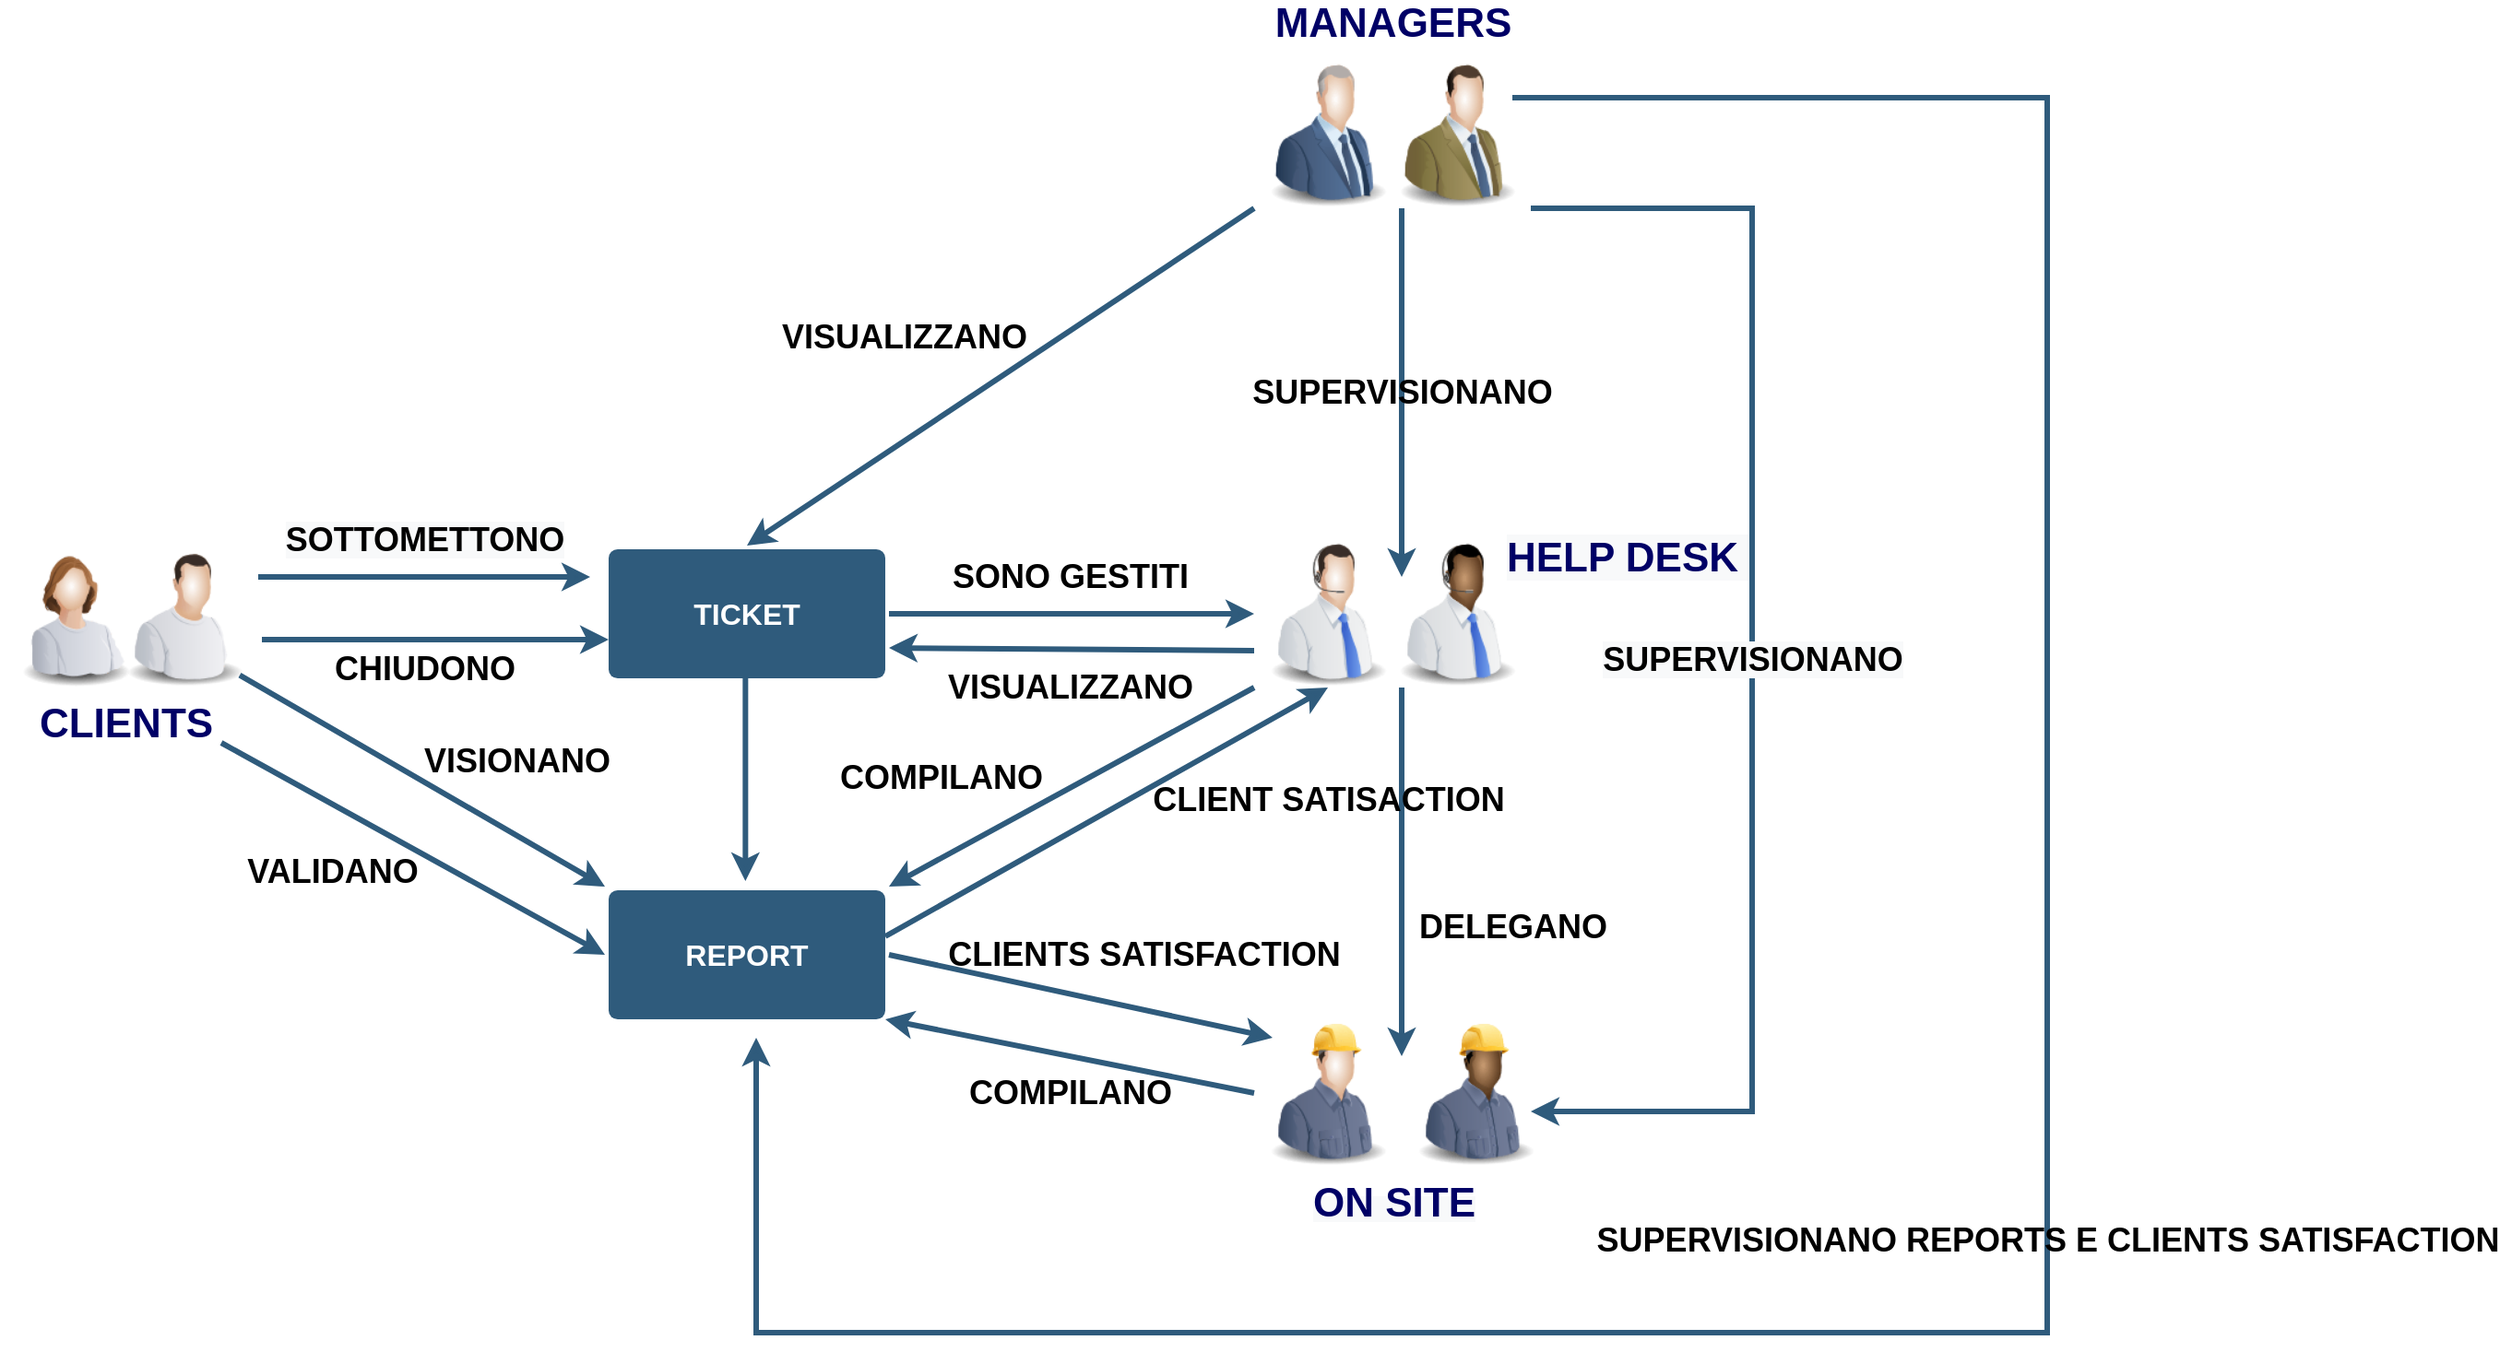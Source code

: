 <mxfile version="13.2.3" type="device"><diagram id="6a731a19-8d31-9384-78a2-239565b7b9f0" name="Page-1"><mxGraphModel dx="1483" dy="783" grid="1" gridSize="10" guides="1" tooltips="1" connect="1" arrows="1" fold="1" page="1" pageScale="1" pageWidth="1169" pageHeight="827" background="#ffffff" math="0" shadow="0"><root><mxCell id="0"/><mxCell id="1" parent="0"/><mxCell id="1746" value="&lt;font style=&quot;font-size: 18px&quot;&gt;SONO GESTITI&lt;/font&gt;" style="edgeStyle=none;rounded=0;jumpStyle=none;html=1;shadow=0;labelBackgroundColor=none;startArrow=none;startFill=0;endArrow=classic;endFill=1;jettySize=auto;orthogonalLoop=1;strokeColor=#2F5B7C;strokeWidth=3;fontFamily=Helvetica;fontSize=16;fontColor=#000000;spacing=5;fontStyle=1" parent="1" source="1749" edge="1"><mxGeometry x="-0.01" y="20" relative="1" as="geometry"><mxPoint x="840" y="400" as="targetPoint"/><mxPoint as="offset"/></mxGeometry></mxCell><mxCell id="1747" value="&lt;font style=&quot;font-size: 18px&quot; color=&quot;#000000&quot;&gt;&lt;b&gt;DELEGANO&lt;/b&gt;&lt;/font&gt;" style="edgeStyle=orthogonalEdgeStyle;rounded=0;jumpStyle=none;html=1;shadow=0;labelBackgroundColor=none;startArrow=none;startFill=0;endArrow=classic;endFill=1;jettySize=auto;orthogonalLoop=1;strokeColor=#2F5B7C;strokeWidth=3;fontFamily=Helvetica;fontSize=16;fontColor=#23445D;spacing=5;exitX=1;exitY=1;exitDx=0;exitDy=0;entryX=0;entryY=0.25;entryDx=0;entryDy=0;" parent="1" source="XkmuhyPtHSmAY-7Y7ESv-1782" target="XkmuhyPtHSmAY-7Y7ESv-1788" edge="1"><mxGeometry x="0.5" y="63" relative="1" as="geometry"><mxPoint x="570" y="568.5" as="targetPoint"/><Array as="points"><mxPoint x="920" y="590"/><mxPoint x="920" y="590"/></Array><mxPoint x="-3" y="-20" as="offset"/></mxGeometry></mxCell><mxCell id="1748" value="&#10;&#10;&lt;b style=&quot;color: rgb(0, 0, 0); font-family: helvetica; font-size: 18px; font-style: normal; letter-spacing: normal; text-align: center; text-indent: 0px; text-transform: none; word-spacing: 0px; background-color: rgb(248, 249, 250);&quot;&gt;SOTTOMETTONO&lt;/b&gt;&#10;&#10;" style="edgeStyle=none;rounded=0;jumpStyle=none;html=1;shadow=0;labelBackgroundColor=none;startArrow=none;startFill=0;endArrow=classic;endFill=1;jettySize=auto;orthogonalLoop=1;strokeColor=#2F5B7C;strokeWidth=3;fontFamily=Helvetica;fontSize=16;fontColor=#23445D;spacing=5;exitX=1;exitY=0.25;exitDx=0;exitDy=0;" parent="1" source="XkmuhyPtHSmAY-7Y7ESv-1785" edge="1"><mxGeometry y="20" relative="1" as="geometry"><mxPoint x="480" y="380" as="targetPoint"/><mxPoint as="offset"/></mxGeometry></mxCell><mxCell id="1749" value="TICKET" style="rounded=1;whiteSpace=wrap;html=1;shadow=0;labelBackgroundColor=none;strokeColor=none;strokeWidth=3;fillColor=#2F5B7C;fontFamily=Helvetica;fontSize=16;fontColor=#FFFFFF;align=center;fontStyle=1;spacing=5;arcSize=7;perimeterSpacing=2;" parent="1" vertex="1"><mxGeometry x="490" y="365" width="150" height="70" as="geometry"/></mxCell><mxCell id="1750" value="" style="edgeStyle=none;rounded=1;jumpStyle=none;html=1;shadow=0;labelBackgroundColor=none;startArrow=none;startFill=0;jettySize=auto;orthogonalLoop=1;strokeColor=#E85642;strokeWidth=3;fontFamily=Helvetica;fontSize=14;fontColor=#FFFFFF;spacing=5;fontStyle=1;fillColor=#b0e3e6;" parent="1" edge="1"><mxGeometry relative="1" as="geometry"><mxPoint x="253.359" y="383.5" as="sourcePoint"/></mxGeometry></mxCell><mxCell id="1751" value="" style="edgeStyle=none;rounded=1;jumpStyle=none;html=1;shadow=0;labelBackgroundColor=none;startArrow=none;startFill=0;jettySize=auto;orthogonalLoop=1;strokeColor=#E85642;strokeWidth=3;fontFamily=Helvetica;fontSize=14;fontColor=#FFFFFF;spacing=5;fontStyle=1;fillColor=#b0e3e6;" parent="1" edge="1"><mxGeometry relative="1" as="geometry"><mxPoint x="213" y="415.5" as="sourcePoint"/></mxGeometry></mxCell><mxCell id="1752" value="" style="edgeStyle=none;rounded=1;jumpStyle=none;html=1;shadow=0;labelBackgroundColor=none;startArrow=none;startFill=0;jettySize=auto;orthogonalLoop=1;strokeColor=#E85642;strokeWidth=3;fontFamily=Helvetica;fontSize=14;fontColor=#FFFFFF;spacing=5;fontStyle=1;fillColor=#b0e3e6;" parent="1" edge="1"><mxGeometry relative="1" as="geometry"><mxPoint x="249.664" y="447.5" as="sourcePoint"/></mxGeometry></mxCell><mxCell id="1757" value="" style="edgeStyle=none;rounded=0;jumpStyle=none;html=1;shadow=0;labelBackgroundColor=none;startArrow=none;startFill=0;endArrow=classic;endFill=1;jettySize=auto;orthogonalLoop=1;strokeColor=#1699D3;strokeWidth=3;fontFamily=Helvetica;fontSize=14;fontColor=#FFFFFF;spacing=5;" parent="1" edge="1"><mxGeometry relative="1" as="geometry"><mxPoint x="493" y="631.3" as="sourcePoint"/></mxGeometry></mxCell><mxCell id="1758" value="" style="edgeStyle=none;rounded=0;jumpStyle=none;html=1;shadow=0;labelBackgroundColor=none;startArrow=none;startFill=0;endArrow=classic;endFill=1;jettySize=auto;orthogonalLoop=1;strokeColor=#1699D3;strokeWidth=3;fontFamily=Helvetica;fontSize=14;fontColor=#FFFFFF;spacing=5;" parent="1" edge="1"><mxGeometry relative="1" as="geometry"><mxPoint x="570" y="632.5" as="sourcePoint"/></mxGeometry></mxCell><mxCell id="1759" value="" style="edgeStyle=none;rounded=0;jumpStyle=none;html=1;shadow=0;labelBackgroundColor=none;startArrow=none;startFill=0;endArrow=classic;endFill=1;jettySize=auto;orthogonalLoop=1;strokeColor=#1699D3;strokeWidth=3;fontFamily=Helvetica;fontSize=14;fontColor=#FFFFFF;spacing=5;" parent="1" edge="1"><mxGeometry relative="1" as="geometry"><mxPoint x="647" y="631.3" as="sourcePoint"/></mxGeometry></mxCell><mxCell id="1773" value="" style="edgeStyle=none;rounded=1;jumpStyle=none;html=1;shadow=0;labelBackgroundColor=none;startArrow=none;startFill=0;jettySize=auto;orthogonalLoop=1;strokeColor=#12AAB5;strokeWidth=3;fontFamily=Helvetica;fontSize=14;fontColor=#FFFFFF;spacing=5;fontStyle=1;fillColor=#b0e3e6;" parent="1" edge="1"><mxGeometry relative="1" as="geometry"><mxPoint x="888.417" y="447.5" as="sourcePoint"/></mxGeometry></mxCell><mxCell id="1775" value="" style="edgeStyle=none;rounded=1;jumpStyle=none;html=1;shadow=0;labelBackgroundColor=none;startArrow=none;startFill=0;jettySize=auto;orthogonalLoop=1;strokeColor=#12AAB5;strokeWidth=3;fontFamily=Helvetica;fontSize=14;fontColor=#FFFFFF;spacing=5;fontStyle=1;fillColor=#b0e3e6;" parent="1" edge="1"><mxGeometry relative="1" as="geometry"><mxPoint x="947" y="433.467" as="sourcePoint"/></mxGeometry></mxCell><mxCell id="1777" value="" style="edgeStyle=none;rounded=1;jumpStyle=none;html=1;shadow=0;labelBackgroundColor=none;startArrow=none;startFill=0;jettySize=auto;orthogonalLoop=1;strokeColor=#12AAB5;strokeWidth=3;fontFamily=Helvetica;fontSize=14;fontColor=#FFFFFF;spacing=5;fontStyle=1;fillColor=#b0e3e6;" parent="1" edge="1"><mxGeometry relative="1" as="geometry"><mxPoint x="947" y="393.133" as="sourcePoint"/></mxGeometry></mxCell><mxCell id="1779" value="" style="edgeStyle=none;rounded=1;jumpStyle=none;html=1;shadow=0;labelBackgroundColor=none;startArrow=none;startFill=0;jettySize=auto;orthogonalLoop=1;strokeColor=#12AAB5;strokeWidth=3;fontFamily=Helvetica;fontSize=14;fontColor=#FFFFFF;spacing=5;fontStyle=1;fillColor=#b0e3e6;" parent="1" edge="1"><mxGeometry relative="1" as="geometry"><mxPoint x="888.156" y="383.5" as="sourcePoint"/></mxGeometry></mxCell><mxCell id="XkmuhyPtHSmAY-7Y7ESv-1779" value="" style="image;html=1;labelBackgroundColor=#ffffff;image=img/lib/clip_art/people/Suit_Man_Blue_128x128.png" parent="1" vertex="1"><mxGeometry x="840" y="100" width="80" height="80" as="geometry"/></mxCell><mxCell id="XkmuhyPtHSmAY-7Y7ESv-1781" value="" style="image;html=1;labelBackgroundColor=#ffffff;image=img/lib/clip_art/people/Telesales_Man_Black_128x128.png" parent="1" vertex="1"><mxGeometry x="910" y="360" width="80" height="80" as="geometry"/></mxCell><mxCell id="XkmuhyPtHSmAY-7Y7ESv-1782" value="" style="image;html=1;labelBackgroundColor=#ffffff;image=img/lib/clip_art/people/Telesales_Man_128x128.png" parent="1" vertex="1"><mxGeometry x="840" y="360" width="80" height="80" as="geometry"/></mxCell><mxCell id="XkmuhyPtHSmAY-7Y7ESv-1783" value="" style="image;html=1;labelBackgroundColor=#ffffff;image=img/lib/clip_art/people/Suit_Man_Green_128x128.png" parent="1" vertex="1"><mxGeometry x="910" y="100" width="80" height="80" as="geometry"/></mxCell><mxCell id="XkmuhyPtHSmAY-7Y7ESv-1785" value="" style="image;html=1;labelBackgroundColor=#ffffff;image=img/lib/clip_art/people/Worker_Man_128x128.png" parent="1" vertex="1"><mxGeometry x="220" y="360" width="80" height="80" as="geometry"/></mxCell><mxCell id="XkmuhyPtHSmAY-7Y7ESv-1786" value="" style="image;html=1;labelBackgroundColor=#ffffff;image=img/lib/clip_art/people/Worker_Woman_128x128.png" parent="1" vertex="1"><mxGeometry x="160" y="360" width="80" height="80" as="geometry"/></mxCell><mxCell id="XkmuhyPtHSmAY-7Y7ESv-1787" value="" style="image;html=1;labelBackgroundColor=#ffffff;image=img/lib/clip_art/people/Construction_Worker_Man_128x128.png" parent="1" vertex="1"><mxGeometry x="840" y="620" width="80" height="80" as="geometry"/></mxCell><mxCell id="XkmuhyPtHSmAY-7Y7ESv-1788" value="" style="image;html=1;labelBackgroundColor=#ffffff;image=img/lib/clip_art/people/Construction_Worker_Man_Black_128x128.png" parent="1" vertex="1"><mxGeometry x="920" y="620" width="80" height="80" as="geometry"/></mxCell><mxCell id="XkmuhyPtHSmAY-7Y7ESv-1791" value="&lt;font color=&quot;#000000&quot;&gt;SUPERVISIONANO&lt;/font&gt;" style="edgeStyle=none;rounded=0;jumpStyle=none;html=1;shadow=0;labelBackgroundColor=none;startArrow=none;startFill=0;endArrow=classic;endFill=1;jettySize=auto;orthogonalLoop=1;strokeColor=#2F5B7C;strokeWidth=3;fontFamily=Helvetica;fontSize=18;fontColor=#23445D;spacing=5;exitX=1;exitY=1;exitDx=0;exitDy=0;entryX=0;entryY=0.25;entryDx=0;entryDy=0;fontStyle=1" parent="1" edge="1"><mxGeometry relative="1" as="geometry"><mxPoint x="920" y="180" as="sourcePoint"/><mxPoint x="920" y="380" as="targetPoint"/></mxGeometry></mxCell><mxCell id="XkmuhyPtHSmAY-7Y7ESv-1793" value="&lt;font style=&quot;font-size: 22px&quot;&gt;&lt;b&gt;CLIENTS&lt;/b&gt;&lt;/font&gt;" style="text;html=1;align=center;verticalAlign=middle;resizable=0;points=[];autosize=1;fontColor=#000066;" parent="1" vertex="1"><mxGeometry x="173" y="450" width="110" height="20" as="geometry"/></mxCell><mxCell id="XkmuhyPtHSmAY-7Y7ESv-1795" value="&lt;font size=&quot;1&quot;&gt;&lt;b style=&quot;font-size: 22px&quot;&gt;MANAGERS&lt;/b&gt;&lt;/font&gt;" style="text;html=1;align=center;verticalAlign=middle;resizable=0;points=[];autosize=1;fontColor=#000066;" parent="1" vertex="1"><mxGeometry x="845" y="70" width="140" height="20" as="geometry"/></mxCell><mxCell id="XkmuhyPtHSmAY-7Y7ESv-1796" value="&lt;span style=&quot;font-family: helvetica; font-style: normal; letter-spacing: normal; text-align: center; text-indent: 0px; text-transform: none; word-spacing: 0px; background-color: rgb(248, 249, 250); display: inline; float: none; font-size: 22px;&quot;&gt;&lt;span style=&quot;font-size: 22px;&quot;&gt;&lt;font style=&quot;font-size: 22px;&quot;&gt;HELP DESK&amp;nbsp;&lt;/font&gt;&lt;/span&gt;&lt;/span&gt;" style="text;whiteSpace=wrap;html=1;fontSize=22;fontStyle=1;fontColor=#000066;" parent="1" vertex="1"><mxGeometry x="975" y="350" width="165" height="30" as="geometry"/></mxCell><mxCell id="XkmuhyPtHSmAY-7Y7ESv-1797" value="&lt;span style=&quot;font-family: &amp;#34;helvetica&amp;#34; ; font-style: normal ; letter-spacing: normal ; text-align: center ; text-indent: 0px ; text-transform: none ; word-spacing: 0px ; background-color: rgb(248 , 249 , 250) ; display: inline ; float: none&quot;&gt;&lt;font style=&quot;font-size: 22px&quot; color=&quot;#000066&quot;&gt;&lt;b&gt;ON SITE&lt;/b&gt;&lt;/font&gt;&lt;/span&gt;" style="text;whiteSpace=wrap;html=1;" parent="1" vertex="1"><mxGeometry x="870" y="700" width="130" height="30" as="geometry"/></mxCell><mxCell id="XkmuhyPtHSmAY-7Y7ESv-1798" value="REPORT" style="rounded=1;whiteSpace=wrap;html=1;shadow=0;labelBackgroundColor=none;strokeColor=none;strokeWidth=3;fillColor=#2F5B7C;fontFamily=Helvetica;fontSize=16;fontColor=#FFFFFF;align=center;fontStyle=1;spacing=5;arcSize=7;perimeterSpacing=2;" parent="1" vertex="1"><mxGeometry x="490" y="550" width="150" height="70" as="geometry"/></mxCell><mxCell id="XkmuhyPtHSmAY-7Y7ESv-1799" value="&lt;font style=&quot;font-size: 18px&quot; color=&quot;#000000&quot;&gt;&lt;b&gt;COMPILANO&lt;/b&gt;&lt;/font&gt;" style="edgeStyle=none;rounded=0;jumpStyle=none;html=1;shadow=0;labelBackgroundColor=none;startArrow=none;startFill=0;endArrow=classic;endFill=1;jettySize=auto;orthogonalLoop=1;strokeColor=#2F5B7C;strokeWidth=3;fontFamily=Helvetica;fontSize=16;fontColor=#23445D;spacing=5;exitX=0;exitY=1;exitDx=0;exitDy=0;entryX=1;entryY=0;entryDx=0;entryDy=0;" parent="1" source="XkmuhyPtHSmAY-7Y7ESv-1782" target="XkmuhyPtHSmAY-7Y7ESv-1798" edge="1"><mxGeometry x="0.536" y="-38" relative="1" as="geometry"><mxPoint x="760" y="490.0" as="sourcePoint"/><mxPoint x="760" y="690" as="targetPoint"/><mxPoint as="offset"/></mxGeometry></mxCell><mxCell id="XkmuhyPtHSmAY-7Y7ESv-1800" value="&lt;span style=&quot;color: rgb(0 , 0 , 0) ; font-size: 18px ; font-weight: 700&quot;&gt;COMPILANO&lt;/span&gt;" style="edgeStyle=none;rounded=0;jumpStyle=none;html=1;shadow=0;labelBackgroundColor=none;startArrow=none;startFill=0;endArrow=classic;endFill=1;jettySize=auto;orthogonalLoop=1;strokeColor=#2F5B7C;strokeWidth=3;fontFamily=Helvetica;fontSize=16;fontColor=#23445D;spacing=5;exitX=0;exitY=0.5;exitDx=0;exitDy=0;entryX=1;entryY=0;entryDx=0;entryDy=0;" parent="1" source="XkmuhyPtHSmAY-7Y7ESv-1787" edge="1"><mxGeometry x="-0.038" y="20" relative="1" as="geometry"><mxPoint x="838" y="512" as="sourcePoint"/><mxPoint x="640" y="620.0" as="targetPoint"/><mxPoint as="offset"/></mxGeometry></mxCell><mxCell id="XkmuhyPtHSmAY-7Y7ESv-1801" value="&lt;font style=&quot;font-size: 18px&quot; color=&quot;#000000&quot;&gt;&lt;b&gt;VISIONANO&lt;/b&gt;&lt;/font&gt;" style="edgeStyle=none;rounded=0;jumpStyle=none;html=1;shadow=0;labelBackgroundColor=none;startArrow=none;startFill=0;endArrow=classic;endFill=1;jettySize=auto;orthogonalLoop=1;strokeColor=#2F5B7C;strokeWidth=3;fontFamily=Helvetica;fontSize=16;fontColor=#23445D;spacing=5;exitX=1;exitY=0.5;exitDx=0;exitDy=0;entryX=0;entryY=0;entryDx=0;entryDy=0;" parent="1" target="XkmuhyPtHSmAY-7Y7ESv-1798" edge="1"><mxGeometry x="0.339" y="35" relative="1" as="geometry"><mxPoint x="290" y="433.33" as="sourcePoint"/><mxPoint x="478" y="433.33" as="targetPoint"/><mxPoint as="offset"/></mxGeometry></mxCell><mxCell id="XkmuhyPtHSmAY-7Y7ESv-1802" value="" style="edgeStyle=none;rounded=0;jumpStyle=none;html=1;shadow=0;labelBackgroundColor=none;startArrow=none;startFill=0;endArrow=classic;endFill=1;jettySize=auto;orthogonalLoop=1;strokeColor=#2F5B7C;strokeWidth=3;fontFamily=Helvetica;fontSize=16;fontColor=#23445D;spacing=5;exitX=1;exitY=1;exitDx=0;exitDy=0;" parent="1" edge="1"><mxGeometry relative="1" as="geometry"><mxPoint x="564.17" y="435.0" as="sourcePoint"/><mxPoint x="564.17" y="545" as="targetPoint"/></mxGeometry></mxCell><mxCell id="XkmuhyPtHSmAY-7Y7ESv-1804" value="&#10;&#10;&lt;span style=&quot;color: rgb(0, 0, 0); font-family: helvetica; font-size: 18px; font-style: normal; font-weight: 700; letter-spacing: normal; text-align: center; text-indent: 0px; text-transform: none; word-spacing: 0px; background-color: rgb(248, 249, 250); display: inline; float: none;&quot;&gt;SUPERVISIONANO&lt;/span&gt;&#10;&#10;" style="edgeStyle=orthogonalEdgeStyle;rounded=0;jumpStyle=none;html=1;shadow=0;labelBackgroundColor=none;startArrow=none;startFill=0;endArrow=classic;endFill=1;jettySize=auto;orthogonalLoop=1;strokeColor=#2F5B7C;strokeWidth=3;fontFamily=Helvetica;fontSize=16;fontColor=#23445D;spacing=5;exitX=1;exitY=1;exitDx=0;exitDy=0;" parent="1" source="XkmuhyPtHSmAY-7Y7ESv-1783" edge="1"><mxGeometry relative="1" as="geometry"><mxPoint x="1128.33" y="214.0" as="sourcePoint"/><mxPoint x="990" y="670" as="targetPoint"/><Array as="points"><mxPoint x="1110" y="180"/><mxPoint x="1110" y="670"/><mxPoint x="1000" y="670"/></Array></mxGeometry></mxCell><mxCell id="XkmuhyPtHSmAY-7Y7ESv-1805" value="VISUALIZZANO" style="edgeStyle=none;rounded=0;jumpStyle=none;html=1;shadow=0;labelBackgroundColor=none;startArrow=none;startFill=0;endArrow=classic;endFill=1;jettySize=auto;orthogonalLoop=1;strokeColor=#2F5B7C;strokeWidth=3;fontFamily=Helvetica;fontSize=18;fontColor=#000000;spacing=5;exitX=0;exitY=1;exitDx=0;exitDy=0;entryX=0.5;entryY=0;entryDx=0;entryDy=0;fontStyle=1" parent="1" source="XkmuhyPtHSmAY-7Y7ESv-1779" target="1749" edge="1"><mxGeometry x="0.193" y="-47" relative="1" as="geometry"><mxPoint x="650" y="160.0" as="sourcePoint"/><mxPoint x="650" y="360" as="targetPoint"/><mxPoint as="offset"/></mxGeometry></mxCell><mxCell id="XkmuhyPtHSmAY-7Y7ESv-1806" value="VISUALIZZANO" style="edgeStyle=none;rounded=0;jumpStyle=none;html=1;shadow=0;labelBackgroundColor=none;startArrow=none;startFill=0;endArrow=classic;endFill=1;jettySize=auto;orthogonalLoop=1;strokeColor=#2F5B7C;strokeWidth=3;fontFamily=Helvetica;fontSize=18;fontColor=#000000;spacing=5;exitX=0;exitY=0.75;exitDx=0;exitDy=0;entryX=1;entryY=0.75;entryDx=0;entryDy=0;fontStyle=1" parent="1" source="XkmuhyPtHSmAY-7Y7ESv-1782" target="1749" edge="1"><mxGeometry x="0.009" y="21" relative="1" as="geometry"><mxPoint x="818" y="415" as="sourcePoint"/><mxPoint x="620" y="523.0" as="targetPoint"/><mxPoint as="offset"/></mxGeometry></mxCell><mxCell id="XkmuhyPtHSmAY-7Y7ESv-1807" value="&lt;font style=&quot;font-size: 18px&quot; color=&quot;#000000&quot;&gt;&lt;b&gt;CLIENTS SATISFACTION&lt;/b&gt;&lt;/font&gt;" style="edgeStyle=none;rounded=0;jumpStyle=none;html=1;shadow=0;labelBackgroundColor=none;startArrow=none;startFill=0;endArrow=classic;endFill=1;jettySize=auto;orthogonalLoop=1;strokeColor=#2F5B7C;strokeWidth=3;fontFamily=Helvetica;fontSize=16;fontColor=#23445D;spacing=5;exitX=1;exitY=0.5;exitDx=0;exitDy=0;" parent="1" source="XkmuhyPtHSmAY-7Y7ESv-1798" edge="1"><mxGeometry x="0.268" y="29" relative="1" as="geometry"><mxPoint x="680" y="720" as="sourcePoint"/><mxPoint x="850" y="630" as="targetPoint"/><mxPoint as="offset"/></mxGeometry></mxCell><mxCell id="XkmuhyPtHSmAY-7Y7ESv-1808" value="&lt;font style=&quot;font-size: 18px&quot; color=&quot;#000000&quot;&gt;&lt;b&gt;CLIENT SATISACTION&lt;/b&gt;&lt;/font&gt;" style="edgeStyle=none;rounded=0;jumpStyle=none;html=1;shadow=0;labelBackgroundColor=none;startArrow=none;startFill=0;endArrow=classic;endFill=1;jettySize=auto;orthogonalLoop=1;strokeColor=#2F5B7C;strokeWidth=3;fontFamily=Helvetica;fontSize=16;fontColor=#23445D;spacing=5;exitX=1;exitY=0.5;exitDx=0;exitDy=0;entryX=0.5;entryY=1;entryDx=0;entryDy=0;" parent="1" target="XkmuhyPtHSmAY-7Y7ESv-1782" edge="1"><mxGeometry x="0.786" y="-52" relative="1" as="geometry"><mxPoint x="640" y="575" as="sourcePoint"/><mxPoint x="848" y="620" as="targetPoint"/><mxPoint y="1" as="offset"/></mxGeometry></mxCell><mxCell id="XkmuhyPtHSmAY-7Y7ESv-1809" value="&lt;font style=&quot;font-size: 18px&quot; color=&quot;#000000&quot;&gt;&lt;b&gt;SUPERVISIONANO REPORTS E CLIENTS SATISFACTION&lt;/b&gt;&lt;/font&gt;" style="edgeStyle=orthogonalEdgeStyle;rounded=0;jumpStyle=none;html=1;shadow=0;labelBackgroundColor=none;startArrow=none;startFill=0;endArrow=classic;endFill=1;jettySize=auto;orthogonalLoop=1;strokeColor=#2F5B7C;strokeWidth=3;fontFamily=Helvetica;fontSize=16;fontColor=#23445D;spacing=5;exitX=0;exitY=1;exitDx=0;exitDy=0;" parent="1" edge="1"><mxGeometry relative="1" as="geometry"><mxPoint x="980" y="120.0" as="sourcePoint"/><mxPoint x="570" y="630" as="targetPoint"/><Array as="points"><mxPoint x="1270" y="120"/><mxPoint x="1270" y="790"/><mxPoint x="570" y="790"/></Array></mxGeometry></mxCell><mxCell id="XkmuhyPtHSmAY-7Y7ESv-1816" value="&lt;font style=&quot;font-size: 18px&quot; color=&quot;#000000&quot;&gt;&lt;b&gt;VALIDANO&lt;/b&gt;&lt;/font&gt;" style="edgeStyle=none;rounded=0;jumpStyle=none;html=1;shadow=0;labelBackgroundColor=none;startArrow=none;startFill=0;endArrow=classic;endFill=1;jettySize=auto;orthogonalLoop=1;strokeColor=#2F5B7C;strokeWidth=3;fontFamily=Helvetica;fontSize=16;fontColor=#23445D;spacing=5;exitX=1;exitY=0.5;exitDx=0;exitDy=0;entryX=0;entryY=0.5;entryDx=0;entryDy=0;" parent="1" target="XkmuhyPtHSmAY-7Y7ESv-1798" edge="1"><mxGeometry x="-0.273" y="-32" relative="1" as="geometry"><mxPoint x="280" y="470.0" as="sourcePoint"/><mxPoint x="478" y="584.67" as="targetPoint"/><mxPoint as="offset"/></mxGeometry></mxCell><mxCell id="XkmuhyPtHSmAY-7Y7ESv-1817" value="&lt;font style=&quot;font-size: 18px&quot; color=&quot;#000000&quot;&gt;&lt;b&gt;CHIUDONO&lt;/b&gt;&lt;/font&gt;" style="edgeStyle=none;rounded=0;jumpStyle=none;html=1;shadow=0;labelBackgroundColor=none;startArrow=none;startFill=0;endArrow=classic;endFill=1;jettySize=auto;orthogonalLoop=1;strokeColor=#2F5B7C;strokeWidth=3;fontFamily=Helvetica;fontSize=16;fontColor=#23445D;spacing=5;exitX=1;exitY=0.5;exitDx=0;exitDy=0;entryX=0;entryY=0.5;entryDx=0;entryDy=0;" parent="1" edge="1"><mxGeometry x="-0.064" y="-16" relative="1" as="geometry"><mxPoint x="302" y="414" as="sourcePoint"/><mxPoint x="490" y="414" as="targetPoint"/><mxPoint as="offset"/></mxGeometry></mxCell></root></mxGraphModel></diagram></mxfile>